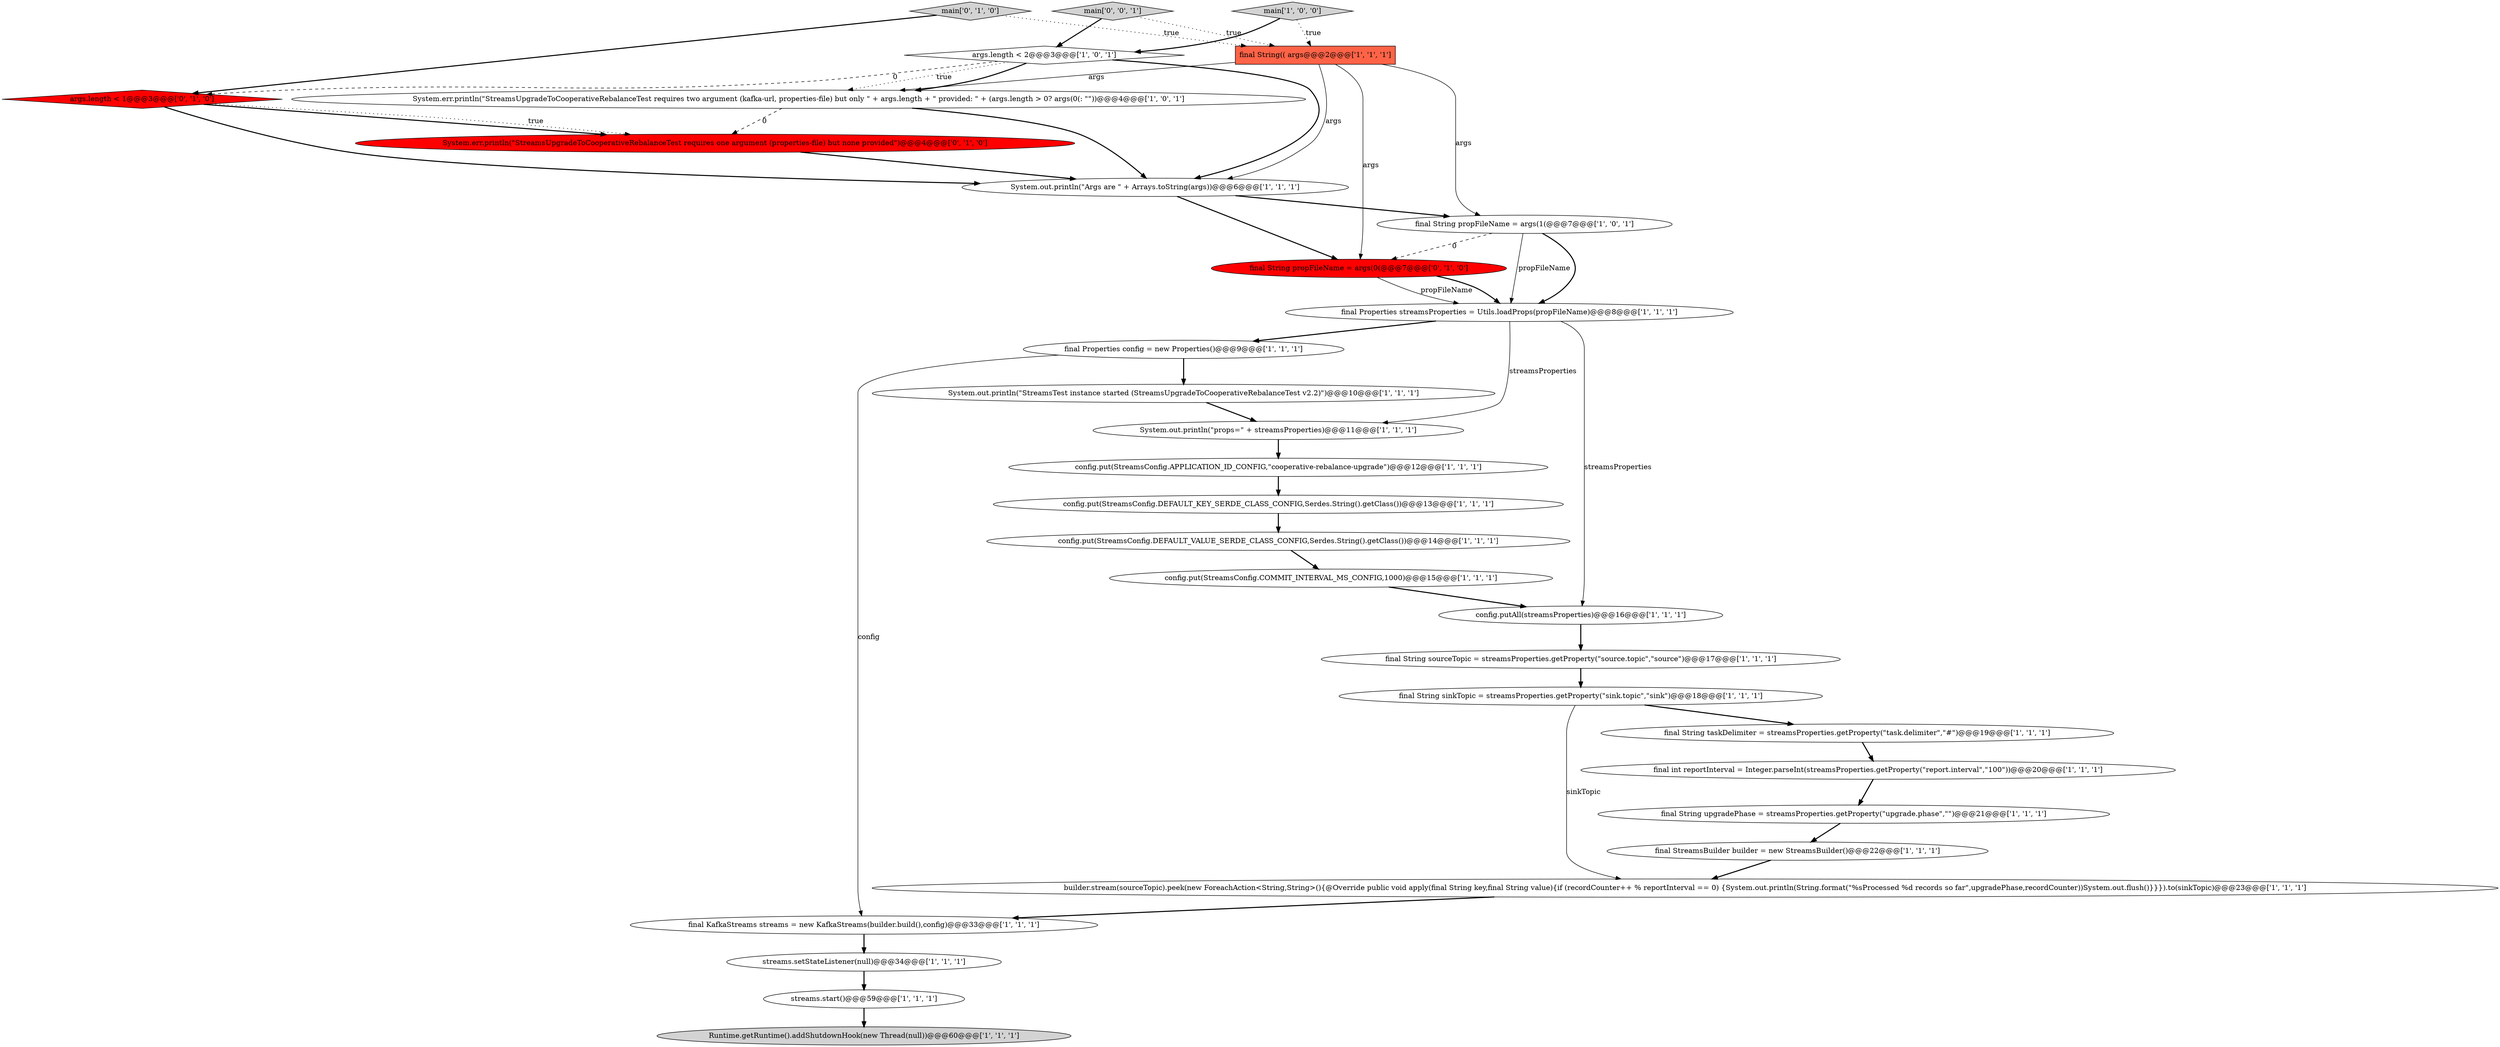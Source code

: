digraph {
17 [style = filled, label = "System.out.println(\"StreamsTest instance started (StreamsUpgradeToCooperativeRebalanceTest v2.2)\")@@@10@@@['1', '1', '1']", fillcolor = white, shape = ellipse image = "AAA0AAABBB1BBB"];
7 [style = filled, label = "final String sinkTopic = streamsProperties.getProperty(\"sink.topic\",\"sink\")@@@18@@@['1', '1', '1']", fillcolor = white, shape = ellipse image = "AAA0AAABBB1BBB"];
16 [style = filled, label = "final Properties config = new Properties()@@@9@@@['1', '1', '1']", fillcolor = white, shape = ellipse image = "AAA0AAABBB1BBB"];
29 [style = filled, label = "final String propFileName = args(0(@@@7@@@['0', '1', '0']", fillcolor = red, shape = ellipse image = "AAA1AAABBB2BBB"];
2 [style = filled, label = "args.length < 2@@@3@@@['1', '0', '1']", fillcolor = white, shape = diamond image = "AAA0AAABBB1BBB"];
8 [style = filled, label = "final StreamsBuilder builder = new StreamsBuilder()@@@22@@@['1', '1', '1']", fillcolor = white, shape = ellipse image = "AAA0AAABBB1BBB"];
21 [style = filled, label = "streams.setStateListener(null)@@@34@@@['1', '1', '1']", fillcolor = white, shape = ellipse image = "AAA0AAABBB1BBB"];
9 [style = filled, label = "Runtime.getRuntime().addShutdownHook(new Thread(null))@@@60@@@['1', '1', '1']", fillcolor = lightgray, shape = ellipse image = "AAA0AAABBB1BBB"];
0 [style = filled, label = "config.putAll(streamsProperties)@@@16@@@['1', '1', '1']", fillcolor = white, shape = ellipse image = "AAA0AAABBB1BBB"];
5 [style = filled, label = "config.put(StreamsConfig.DEFAULT_VALUE_SERDE_CLASS_CONFIG,Serdes.String().getClass())@@@14@@@['1', '1', '1']", fillcolor = white, shape = ellipse image = "AAA0AAABBB1BBB"];
27 [style = filled, label = "main['0', '1', '0']", fillcolor = lightgray, shape = diamond image = "AAA0AAABBB2BBB"];
20 [style = filled, label = "final KafkaStreams streams = new KafkaStreams(builder.build(),config)@@@33@@@['1', '1', '1']", fillcolor = white, shape = ellipse image = "AAA0AAABBB1BBB"];
19 [style = filled, label = "System.err.println(\"StreamsUpgradeToCooperativeRebalanceTest requires two argument (kafka-url, properties-file) but only \" + args.length + \" provided: \" + (args.length > 0? args(0(: \"\"))@@@4@@@['1', '0', '1']", fillcolor = white, shape = ellipse image = "AAA0AAABBB1BBB"];
30 [style = filled, label = "main['0', '0', '1']", fillcolor = lightgray, shape = diamond image = "AAA0AAABBB3BBB"];
24 [style = filled, label = "streams.start()@@@59@@@['1', '1', '1']", fillcolor = white, shape = ellipse image = "AAA0AAABBB1BBB"];
13 [style = filled, label = "final Properties streamsProperties = Utils.loadProps(propFileName)@@@8@@@['1', '1', '1']", fillcolor = white, shape = ellipse image = "AAA0AAABBB1BBB"];
26 [style = filled, label = "System.err.println(\"StreamsUpgradeToCooperativeRebalanceTest requires one argument (properties-file) but none provided\")@@@4@@@['0', '1', '0']", fillcolor = red, shape = ellipse image = "AAA1AAABBB2BBB"];
1 [style = filled, label = "System.out.println(\"Args are \" + Arrays.toString(args))@@@6@@@['1', '1', '1']", fillcolor = white, shape = ellipse image = "AAA0AAABBB1BBB"];
28 [style = filled, label = "args.length < 1@@@3@@@['0', '1', '0']", fillcolor = red, shape = diamond image = "AAA1AAABBB2BBB"];
6 [style = filled, label = "final String propFileName = args(1(@@@7@@@['1', '0', '1']", fillcolor = white, shape = ellipse image = "AAA0AAABBB1BBB"];
11 [style = filled, label = "config.put(StreamsConfig.COMMIT_INTERVAL_MS_CONFIG,1000)@@@15@@@['1', '1', '1']", fillcolor = white, shape = ellipse image = "AAA0AAABBB1BBB"];
18 [style = filled, label = "builder.stream(sourceTopic).peek(new ForeachAction<String,String>(){@Override public void apply(final String key,final String value){if (recordCounter++ % reportInterval == 0) {System.out.println(String.format(\"%sProcessed %d records so far\",upgradePhase,recordCounter))System.out.flush()}}}).to(sinkTopic)@@@23@@@['1', '1', '1']", fillcolor = white, shape = ellipse image = "AAA0AAABBB1BBB"];
25 [style = filled, label = "main['1', '0', '0']", fillcolor = lightgray, shape = diamond image = "AAA0AAABBB1BBB"];
3 [style = filled, label = "final int reportInterval = Integer.parseInt(streamsProperties.getProperty(\"report.interval\",\"100\"))@@@20@@@['1', '1', '1']", fillcolor = white, shape = ellipse image = "AAA0AAABBB1BBB"];
22 [style = filled, label = "System.out.println(\"props=\" + streamsProperties)@@@11@@@['1', '1', '1']", fillcolor = white, shape = ellipse image = "AAA0AAABBB1BBB"];
23 [style = filled, label = "config.put(StreamsConfig.APPLICATION_ID_CONFIG,\"cooperative-rebalance-upgrade\")@@@12@@@['1', '1', '1']", fillcolor = white, shape = ellipse image = "AAA0AAABBB1BBB"];
10 [style = filled, label = "final String(( args@@@2@@@['1', '1', '1']", fillcolor = tomato, shape = box image = "AAA0AAABBB1BBB"];
15 [style = filled, label = "final String sourceTopic = streamsProperties.getProperty(\"source.topic\",\"source\")@@@17@@@['1', '1', '1']", fillcolor = white, shape = ellipse image = "AAA0AAABBB1BBB"];
4 [style = filled, label = "final String taskDelimiter = streamsProperties.getProperty(\"task.delimiter\",\"#\")@@@19@@@['1', '1', '1']", fillcolor = white, shape = ellipse image = "AAA0AAABBB1BBB"];
14 [style = filled, label = "config.put(StreamsConfig.DEFAULT_KEY_SERDE_CLASS_CONFIG,Serdes.String().getClass())@@@13@@@['1', '1', '1']", fillcolor = white, shape = ellipse image = "AAA0AAABBB1BBB"];
12 [style = filled, label = "final String upgradePhase = streamsProperties.getProperty(\"upgrade.phase\",\"\")@@@21@@@['1', '1', '1']", fillcolor = white, shape = ellipse image = "AAA0AAABBB1BBB"];
4->3 [style = bold, label=""];
6->13 [style = solid, label="propFileName"];
2->19 [style = bold, label=""];
15->7 [style = bold, label=""];
30->10 [style = dotted, label="true"];
2->1 [style = bold, label=""];
8->18 [style = bold, label=""];
24->9 [style = bold, label=""];
10->6 [style = solid, label="args"];
26->1 [style = bold, label=""];
27->28 [style = bold, label=""];
16->20 [style = solid, label="config"];
13->0 [style = solid, label="streamsProperties"];
27->10 [style = dotted, label="true"];
28->26 [style = bold, label=""];
21->24 [style = bold, label=""];
28->1 [style = bold, label=""];
16->17 [style = bold, label=""];
7->4 [style = bold, label=""];
3->12 [style = bold, label=""];
29->13 [style = solid, label="propFileName"];
17->22 [style = bold, label=""];
22->23 [style = bold, label=""];
13->16 [style = bold, label=""];
0->15 [style = bold, label=""];
25->2 [style = bold, label=""];
10->29 [style = solid, label="args"];
23->14 [style = bold, label=""];
20->21 [style = bold, label=""];
19->1 [style = bold, label=""];
18->20 [style = bold, label=""];
11->0 [style = bold, label=""];
10->1 [style = solid, label="args"];
1->6 [style = bold, label=""];
6->29 [style = dashed, label="0"];
19->26 [style = dashed, label="0"];
12->8 [style = bold, label=""];
28->26 [style = dotted, label="true"];
6->13 [style = bold, label=""];
10->19 [style = solid, label="args"];
2->28 [style = dashed, label="0"];
13->22 [style = solid, label="streamsProperties"];
5->11 [style = bold, label=""];
25->10 [style = dotted, label="true"];
1->29 [style = bold, label=""];
30->2 [style = bold, label=""];
7->18 [style = solid, label="sinkTopic"];
2->19 [style = dotted, label="true"];
14->5 [style = bold, label=""];
29->13 [style = bold, label=""];
}
